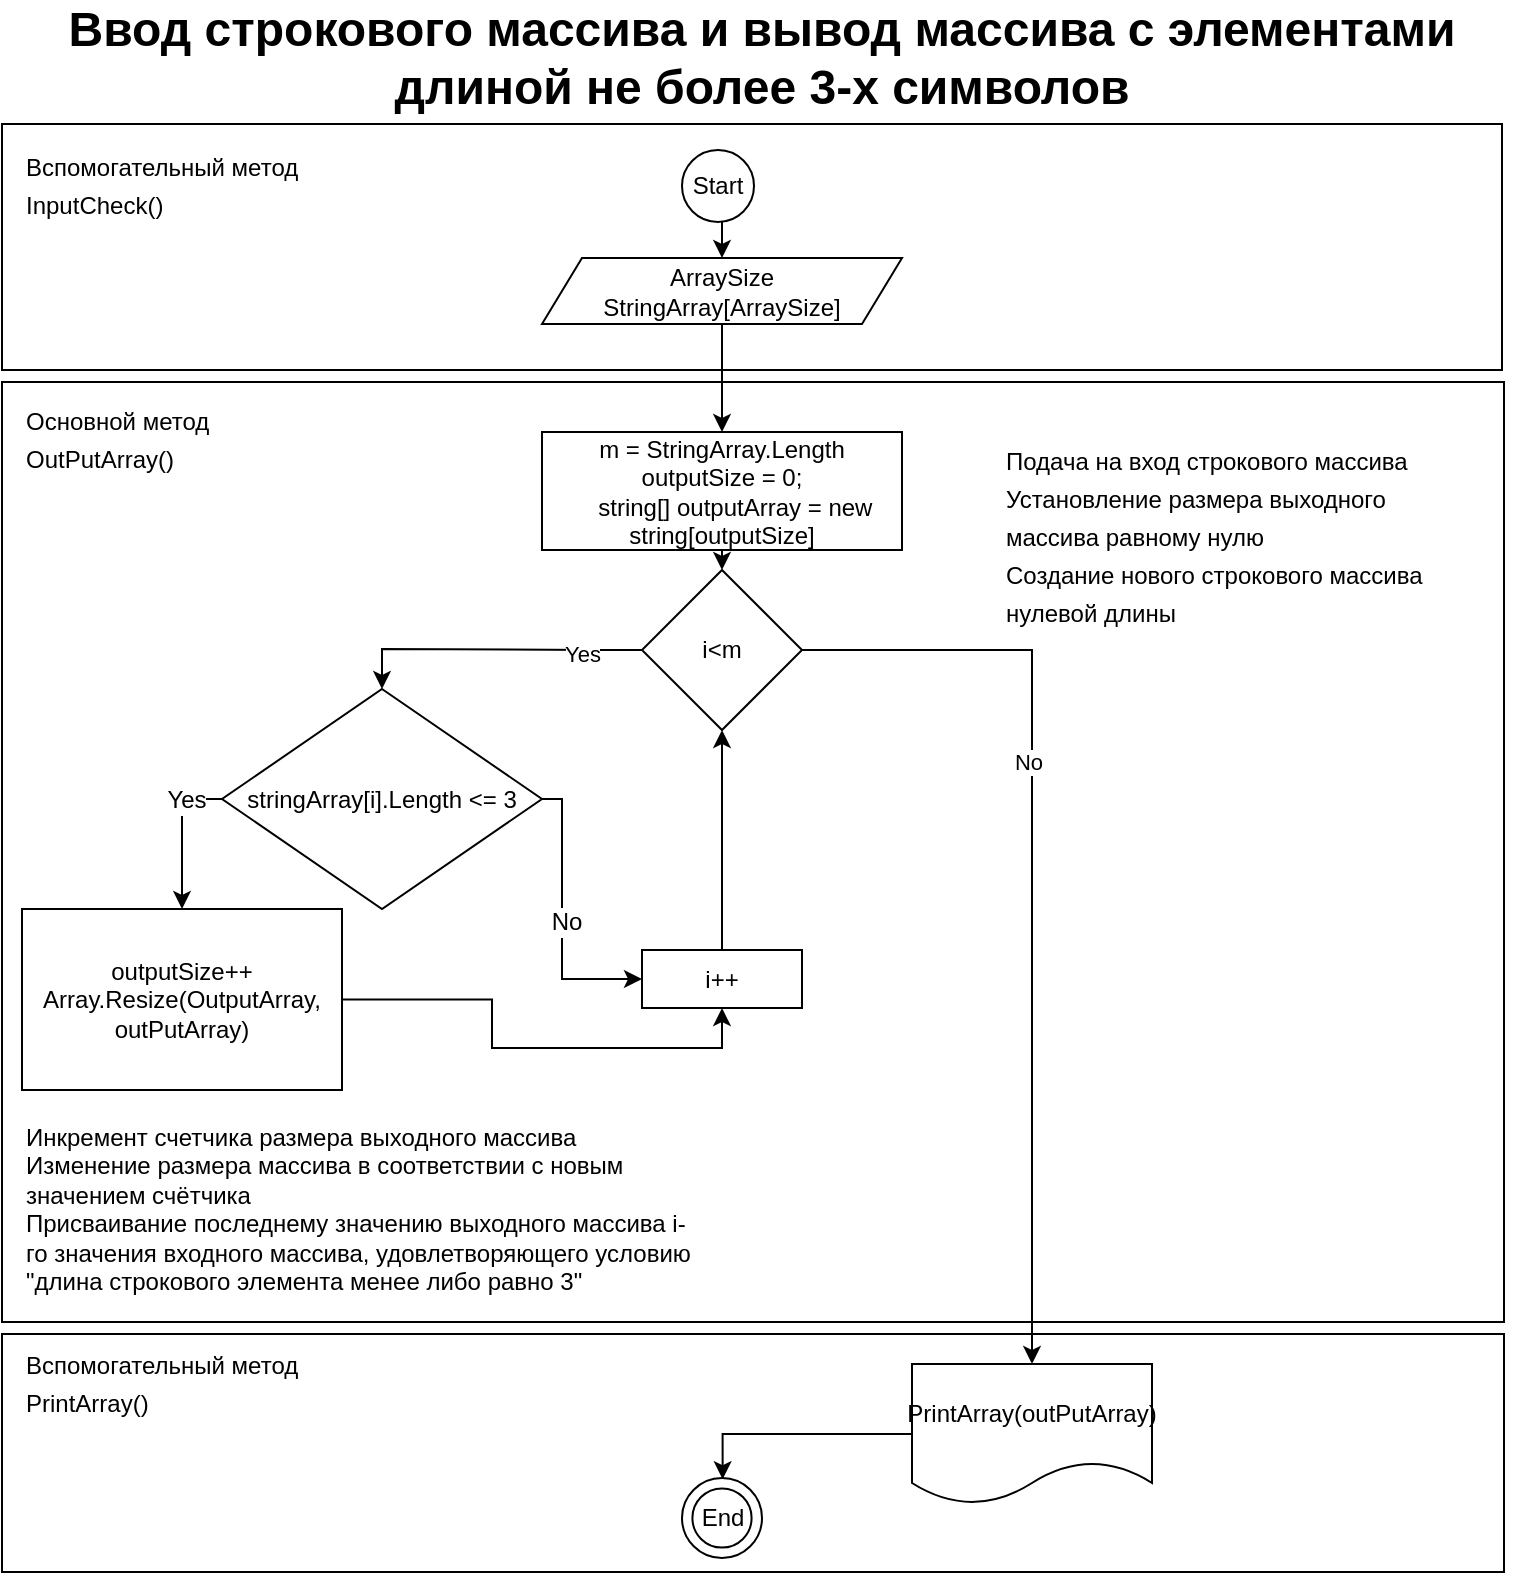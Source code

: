 <mxfile version="20.3.0" type="device"><diagram id="ZG8LifCj7OHA58O84-QW" name="3ElementsOrLess"><mxGraphModel dx="1038" dy="664" grid="1" gridSize="10" guides="1" tooltips="1" connect="1" arrows="1" fold="1" page="1" pageScale="1" pageWidth="827" pageHeight="1169" math="0" shadow="0"><root><mxCell id="0"/><mxCell id="1" parent="0"/><mxCell id="hoafjvPSkGwABsEX0STc-22" value="" style="rounded=0;whiteSpace=wrap;html=1;labelBackgroundColor=none;strokeWidth=1;fontFamily=Helvetica;fontSize=12;fontColor=#000000;" parent="1" vertex="1"><mxGeometry x="50" y="692" width="751" height="119" as="geometry"/></mxCell><mxCell id="hoafjvPSkGwABsEX0STc-8" value="" style="rounded=0;whiteSpace=wrap;html=1;labelBackgroundColor=none;strokeWidth=1;fontFamily=Helvetica;fontSize=12;fontColor=#000000;" parent="1" vertex="1"><mxGeometry x="50" y="216" width="751" height="470" as="geometry"/></mxCell><mxCell id="hoafjvPSkGwABsEX0STc-7" value="" style="rounded=0;whiteSpace=wrap;html=1;labelBackgroundColor=none;strokeWidth=1;fontFamily=Helvetica;fontSize=12;fontColor=#000000;" parent="1" vertex="1"><mxGeometry x="50" y="87" width="750" height="123" as="geometry"/></mxCell><mxCell id="ZkxTZSmBrz4VRUirxSfi-2" style="edgeStyle=orthogonalEdgeStyle;rounded=0;orthogonalLoop=1;jettySize=auto;html=1;exitX=0.5;exitY=1;exitDx=0;exitDy=0;entryX=0.5;entryY=0;entryDx=0;entryDy=0;" parent="1" source="ZkxTZSmBrz4VRUirxSfi-1" target="hoafjvPSkGwABsEX0STc-10" edge="1"><mxGeometry relative="1" as="geometry"><mxPoint x="408" y="241" as="targetPoint"/><mxPoint x="404" y="174" as="sourcePoint"/></mxGeometry></mxCell><mxCell id="ZkxTZSmBrz4VRUirxSfi-1" value="ArraySize&lt;br&gt;StringArray[ArraySize]" style="shape=parallelogram;perimeter=parallelogramPerimeter;whiteSpace=wrap;html=1;fixedSize=1;" parent="1" vertex="1"><mxGeometry x="320" y="154" width="180" height="33" as="geometry"/></mxCell><mxCell id="ZkxTZSmBrz4VRUirxSfi-9" style="edgeStyle=orthogonalEdgeStyle;rounded=0;orthogonalLoop=1;jettySize=auto;html=1;exitX=0;exitY=0.5;exitDx=0;exitDy=0;entryX=0.5;entryY=0;entryDx=0;entryDy=0;" parent="1" source="ZkxTZSmBrz4VRUirxSfi-6" target="hoafjvPSkGwABsEX0STc-14" edge="1"><mxGeometry relative="1" as="geometry"><mxPoint x="294" y="412" as="targetPoint"/></mxGeometry></mxCell><mxCell id="ZkxTZSmBrz4VRUirxSfi-14" value="Yes" style="edgeLabel;html=1;align=center;verticalAlign=middle;resizable=0;points=[];" parent="ZkxTZSmBrz4VRUirxSfi-9" vertex="1" connectable="0"><mxGeometry x="-0.586" y="2" relative="1" as="geometry"><mxPoint as="offset"/></mxGeometry></mxCell><mxCell id="ZkxTZSmBrz4VRUirxSfi-17" value="" style="edgeStyle=orthogonalEdgeStyle;rounded=0;orthogonalLoop=1;jettySize=auto;html=1;entryX=0.5;entryY=0;entryDx=0;entryDy=0;" parent="1" source="ZkxTZSmBrz4VRUirxSfi-6" target="QUxoyTguaXV0jdvShffW-1" edge="1"><mxGeometry relative="1" as="geometry"><mxPoint x="505" y="385" as="targetPoint"/></mxGeometry></mxCell><mxCell id="ZkxTZSmBrz4VRUirxSfi-18" value="No" style="edgeLabel;html=1;align=center;verticalAlign=middle;resizable=0;points=[];" parent="ZkxTZSmBrz4VRUirxSfi-17" vertex="1" connectable="0"><mxGeometry x="-0.278" y="-2" relative="1" as="geometry"><mxPoint as="offset"/></mxGeometry></mxCell><mxCell id="ZkxTZSmBrz4VRUirxSfi-6" value="i&amp;lt;m" style="rhombus;whiteSpace=wrap;html=1;" parent="1" vertex="1"><mxGeometry x="370" y="310" width="80" height="80" as="geometry"/></mxCell><mxCell id="ZkxTZSmBrz4VRUirxSfi-13" value="" style="edgeStyle=orthogonalEdgeStyle;rounded=0;orthogonalLoop=1;jettySize=auto;html=1;exitX=0;exitY=0.5;exitDx=0;exitDy=0;entryX=0.5;entryY=0;entryDx=0;entryDy=0;" parent="1" source="hoafjvPSkGwABsEX0STc-14" target="hoafjvPSkGwABsEX0STc-17" edge="1"><mxGeometry relative="1" as="geometry"><mxPoint x="294" y="448" as="sourcePoint"/><mxPoint x="160" y="515" as="targetPoint"/></mxGeometry></mxCell><mxCell id="hoafjvPSkGwABsEX0STc-15" value="Yes" style="edgeLabel;html=1;align=center;verticalAlign=middle;resizable=0;points=[];fontSize=12;fontFamily=Helvetica;fontColor=#000000;" parent="ZkxTZSmBrz4VRUirxSfi-13" vertex="1" connectable="0"><mxGeometry x="-0.451" y="2" relative="1" as="geometry"><mxPoint as="offset"/></mxGeometry></mxCell><mxCell id="ZkxTZSmBrz4VRUirxSfi-11" style="edgeStyle=orthogonalEdgeStyle;rounded=0;orthogonalLoop=1;jettySize=auto;html=1;exitX=0.5;exitY=1;exitDx=0;exitDy=0;entryX=0.5;entryY=0;entryDx=0;entryDy=0;" parent="1" target="ZkxTZSmBrz4VRUirxSfi-1" edge="1"><mxGeometry relative="1" as="geometry"><mxPoint x="409" y="124" as="sourcePoint"/></mxGeometry></mxCell><mxCell id="ZkxTZSmBrz4VRUirxSfi-15" style="edgeStyle=orthogonalEdgeStyle;rounded=0;orthogonalLoop=1;jettySize=auto;html=1;" parent="1" source="ZkxTZSmBrz4VRUirxSfi-12" target="ZkxTZSmBrz4VRUirxSfi-6" edge="1"><mxGeometry relative="1" as="geometry"/></mxCell><mxCell id="ZkxTZSmBrz4VRUirxSfi-12" value="i++" style="rounded=0;whiteSpace=wrap;html=1;" parent="1" vertex="1"><mxGeometry x="370" y="500" width="80" height="29" as="geometry"/></mxCell><mxCell id="QUxoyTguaXV0jdvShffW-2" style="edgeStyle=orthogonalEdgeStyle;rounded=0;orthogonalLoop=1;jettySize=auto;html=1;entryX=0.508;entryY=0.015;entryDx=0;entryDy=0;entryPerimeter=0;" parent="1" source="QUxoyTguaXV0jdvShffW-1" target="hoafjvPSkGwABsEX0STc-4" edge="1"><mxGeometry relative="1" as="geometry"><mxPoint x="409" y="649" as="targetPoint"/></mxGeometry></mxCell><mxCell id="QUxoyTguaXV0jdvShffW-1" value="PrintArray(outPutArray)" style="shape=document;whiteSpace=wrap;html=1;boundedLbl=1;" parent="1" vertex="1"><mxGeometry x="505" y="707" width="120" height="70" as="geometry"/></mxCell><mxCell id="lxdkQqG6D3EZW8b09GKz-1" value="&lt;font style=&quot;font-size: 24px;&quot;&gt;Ввод строкового массива и вывод массива с элементами длиной не более 3-х символов&lt;/font&gt;" style="text;html=1;strokeColor=none;fillColor=none;spacing=5;spacingTop=-20;whiteSpace=wrap;overflow=hidden;rounded=0;align=center;fontStyle=1;verticalAlign=middle;" parent="1" vertex="1"><mxGeometry x="50" y="40" width="760" height="47" as="geometry"/></mxCell><mxCell id="hoafjvPSkGwABsEX0STc-1" value="Start" style="ellipse;whiteSpace=wrap;html=1;aspect=fixed;" parent="1" vertex="1"><mxGeometry x="390" y="100" width="36" height="36" as="geometry"/></mxCell><mxCell id="hoafjvPSkGwABsEX0STc-2" value="&lt;div style=&quot;font-weight: normal; font-size: 12px; line-height: 19px;&quot;&gt;&lt;div style=&quot;font-size: 12px;&quot;&gt;&lt;span style=&quot;font-size: 12px;&quot;&gt;Вспомогательный метод InputCheck&lt;/span&gt;&lt;span style=&quot;font-size: 12px;&quot;&gt;()&lt;/span&gt;&lt;/div&gt;&lt;/div&gt;" style="text;whiteSpace=wrap;html=1;fontSize=12;fontColor=#000000;fontFamily=Helvetica;" parent="1" vertex="1"><mxGeometry x="60" y="93" width="160" height="47" as="geometry"/></mxCell><mxCell id="hoafjvPSkGwABsEX0STc-4" value="" style="verticalLabelPosition=bottom;verticalAlign=top;html=1;shape=mxgraph.basic.donut;dx=5.2;labelBackgroundColor=none;strokeWidth=1;fontFamily=Helvetica;fontSize=12;fontColor=#000000;" parent="1" vertex="1"><mxGeometry x="390" y="764" width="40" height="40" as="geometry"/></mxCell><mxCell id="hoafjvPSkGwABsEX0STc-6" value="End" style="text;html=1;align=center;verticalAlign=middle;resizable=0;points=[];autosize=1;strokeColor=none;fillColor=none;fontSize=12;fontFamily=Helvetica;fontColor=#000000;" parent="1" vertex="1"><mxGeometry x="390" y="769" width="40" height="30" as="geometry"/></mxCell><mxCell id="hoafjvPSkGwABsEX0STc-9" value="&lt;div style=&quot;font-weight: normal; font-size: 12px; line-height: 19px;&quot;&gt;&lt;div style=&quot;font-size: 12px;&quot;&gt;&lt;span style=&quot;font-size: 12px;&quot;&gt;Основной метод OutPutArray&lt;/span&gt;&lt;span style=&quot;font-size: 12px;&quot;&gt;()&lt;/span&gt;&lt;/div&gt;&lt;/div&gt;" style="text;whiteSpace=wrap;html=1;fontSize=12;fontColor=#000000;fontFamily=Helvetica;" parent="1" vertex="1"><mxGeometry x="60" y="220" width="160" height="47" as="geometry"/></mxCell><mxCell id="hoafjvPSkGwABsEX0STc-10" value="m = StringArray.Length&lt;br&gt;&lt;div&gt;outputSize = 0;&lt;/div&gt;&lt;div&gt;&amp;nbsp; &amp;nbsp; string[] outputArray = new string[outputSize]&lt;/div&gt;" style="rounded=0;whiteSpace=wrap;html=1;" parent="1" vertex="1"><mxGeometry x="320" y="241" width="180" height="59" as="geometry"/></mxCell><mxCell id="hoafjvPSkGwABsEX0STc-12" value="&lt;div style=&quot;font-weight: normal; font-size: 12px; line-height: 19px;&quot;&gt;&lt;div style=&quot;font-size: 12px;&quot;&gt;Подача на вход строкового массива&lt;/div&gt;&lt;div style=&quot;font-size: 12px;&quot;&gt;Установление размера выходного массива равному нулю&lt;/div&gt;&lt;div style=&quot;font-size: 12px;&quot;&gt;Создание нового строкового массива нулевой длины&lt;/div&gt;&lt;/div&gt;" style="text;whiteSpace=wrap;html=1;fontSize=12;fontColor=#000000;fontFamily=Helvetica;" parent="1" vertex="1"><mxGeometry x="550" y="240" width="240" height="100" as="geometry"/></mxCell><mxCell id="hoafjvPSkGwABsEX0STc-13" value="" style="endArrow=classic;html=1;rounded=0;fontFamily=Helvetica;fontSize=12;fontColor=#000000;entryX=0.5;entryY=0;entryDx=0;entryDy=0;exitX=0.5;exitY=1;exitDx=0;exitDy=0;" parent="1" source="hoafjvPSkGwABsEX0STc-10" target="ZkxTZSmBrz4VRUirxSfi-6" edge="1"><mxGeometry width="50" height="50" relative="1" as="geometry"><mxPoint x="480" y="420" as="sourcePoint"/><mxPoint x="530" y="370" as="targetPoint"/></mxGeometry></mxCell><mxCell id="hoafjvPSkGwABsEX0STc-18" style="edgeStyle=orthogonalEdgeStyle;rounded=0;orthogonalLoop=1;jettySize=auto;html=1;entryX=0;entryY=0.5;entryDx=0;entryDy=0;fontFamily=Helvetica;fontSize=12;fontColor=#000000;" parent="1" source="hoafjvPSkGwABsEX0STc-14" target="ZkxTZSmBrz4VRUirxSfi-12" edge="1"><mxGeometry relative="1" as="geometry"><Array as="points"><mxPoint x="330" y="425"/><mxPoint x="330" y="515"/></Array></mxGeometry></mxCell><mxCell id="hoafjvPSkGwABsEX0STc-19" value="No" style="edgeLabel;html=1;align=center;verticalAlign=middle;resizable=0;points=[];fontSize=12;fontFamily=Helvetica;fontColor=#000000;" parent="hoafjvPSkGwABsEX0STc-18" vertex="1" connectable="0"><mxGeometry x="0.02" y="2" relative="1" as="geometry"><mxPoint as="offset"/></mxGeometry></mxCell><mxCell id="hoafjvPSkGwABsEX0STc-14" value="stringArray[i].Length &amp;lt;= 3" style="rhombus;whiteSpace=wrap;html=1;" parent="1" vertex="1"><mxGeometry x="160" y="369.5" width="160" height="110" as="geometry"/></mxCell><mxCell id="hoafjvPSkGwABsEX0STc-21" style="edgeStyle=orthogonalEdgeStyle;rounded=0;orthogonalLoop=1;jettySize=auto;html=1;entryX=0.5;entryY=1;entryDx=0;entryDy=0;fontFamily=Helvetica;fontSize=12;fontColor=#000000;" parent="1" source="hoafjvPSkGwABsEX0STc-17" target="ZkxTZSmBrz4VRUirxSfi-12" edge="1"><mxGeometry relative="1" as="geometry"/></mxCell><mxCell id="hoafjvPSkGwABsEX0STc-17" value="outputSize++&lt;br&gt;Array.Resize(OutputArray, outPutArray)&lt;br&gt;" style="rounded=0;whiteSpace=wrap;html=1;" parent="1" vertex="1"><mxGeometry x="60" y="479.5" width="160" height="90.5" as="geometry"/></mxCell><mxCell id="hoafjvPSkGwABsEX0STc-20" value="Инкремент счетчика размера выходного массива&lt;br&gt;Изменение размера массива в соответствии с новым значением счётчика&lt;br&gt;Присваивание последнему значению выходного массива i-го значения входного массива, удовлетворяющего условию &quot;длина строкового элемента менее либо равно 3&quot;" style="text;whiteSpace=wrap;html=1;fontSize=12;fontColor=#000000;fontFamily=Helvetica;" parent="1" vertex="1"><mxGeometry x="60" y="580" width="340" height="100" as="geometry"/></mxCell><mxCell id="hoafjvPSkGwABsEX0STc-23" value="&lt;div style=&quot;font-weight: normal; font-size: 12px; line-height: 19px;&quot;&gt;&lt;div style=&quot;font-size: 12px;&quot;&gt;&lt;span style=&quot;font-size: 12px;&quot;&gt;Вспомогательный метод PrintArray&lt;/span&gt;&lt;span style=&quot;font-size: 12px;&quot;&gt;()&lt;/span&gt;&lt;/div&gt;&lt;/div&gt;" style="text;whiteSpace=wrap;html=1;fontSize=12;fontColor=#000000;fontFamily=Helvetica;" parent="1" vertex="1"><mxGeometry x="60" y="692" width="160" height="47" as="geometry"/></mxCell></root></mxGraphModel></diagram></mxfile>